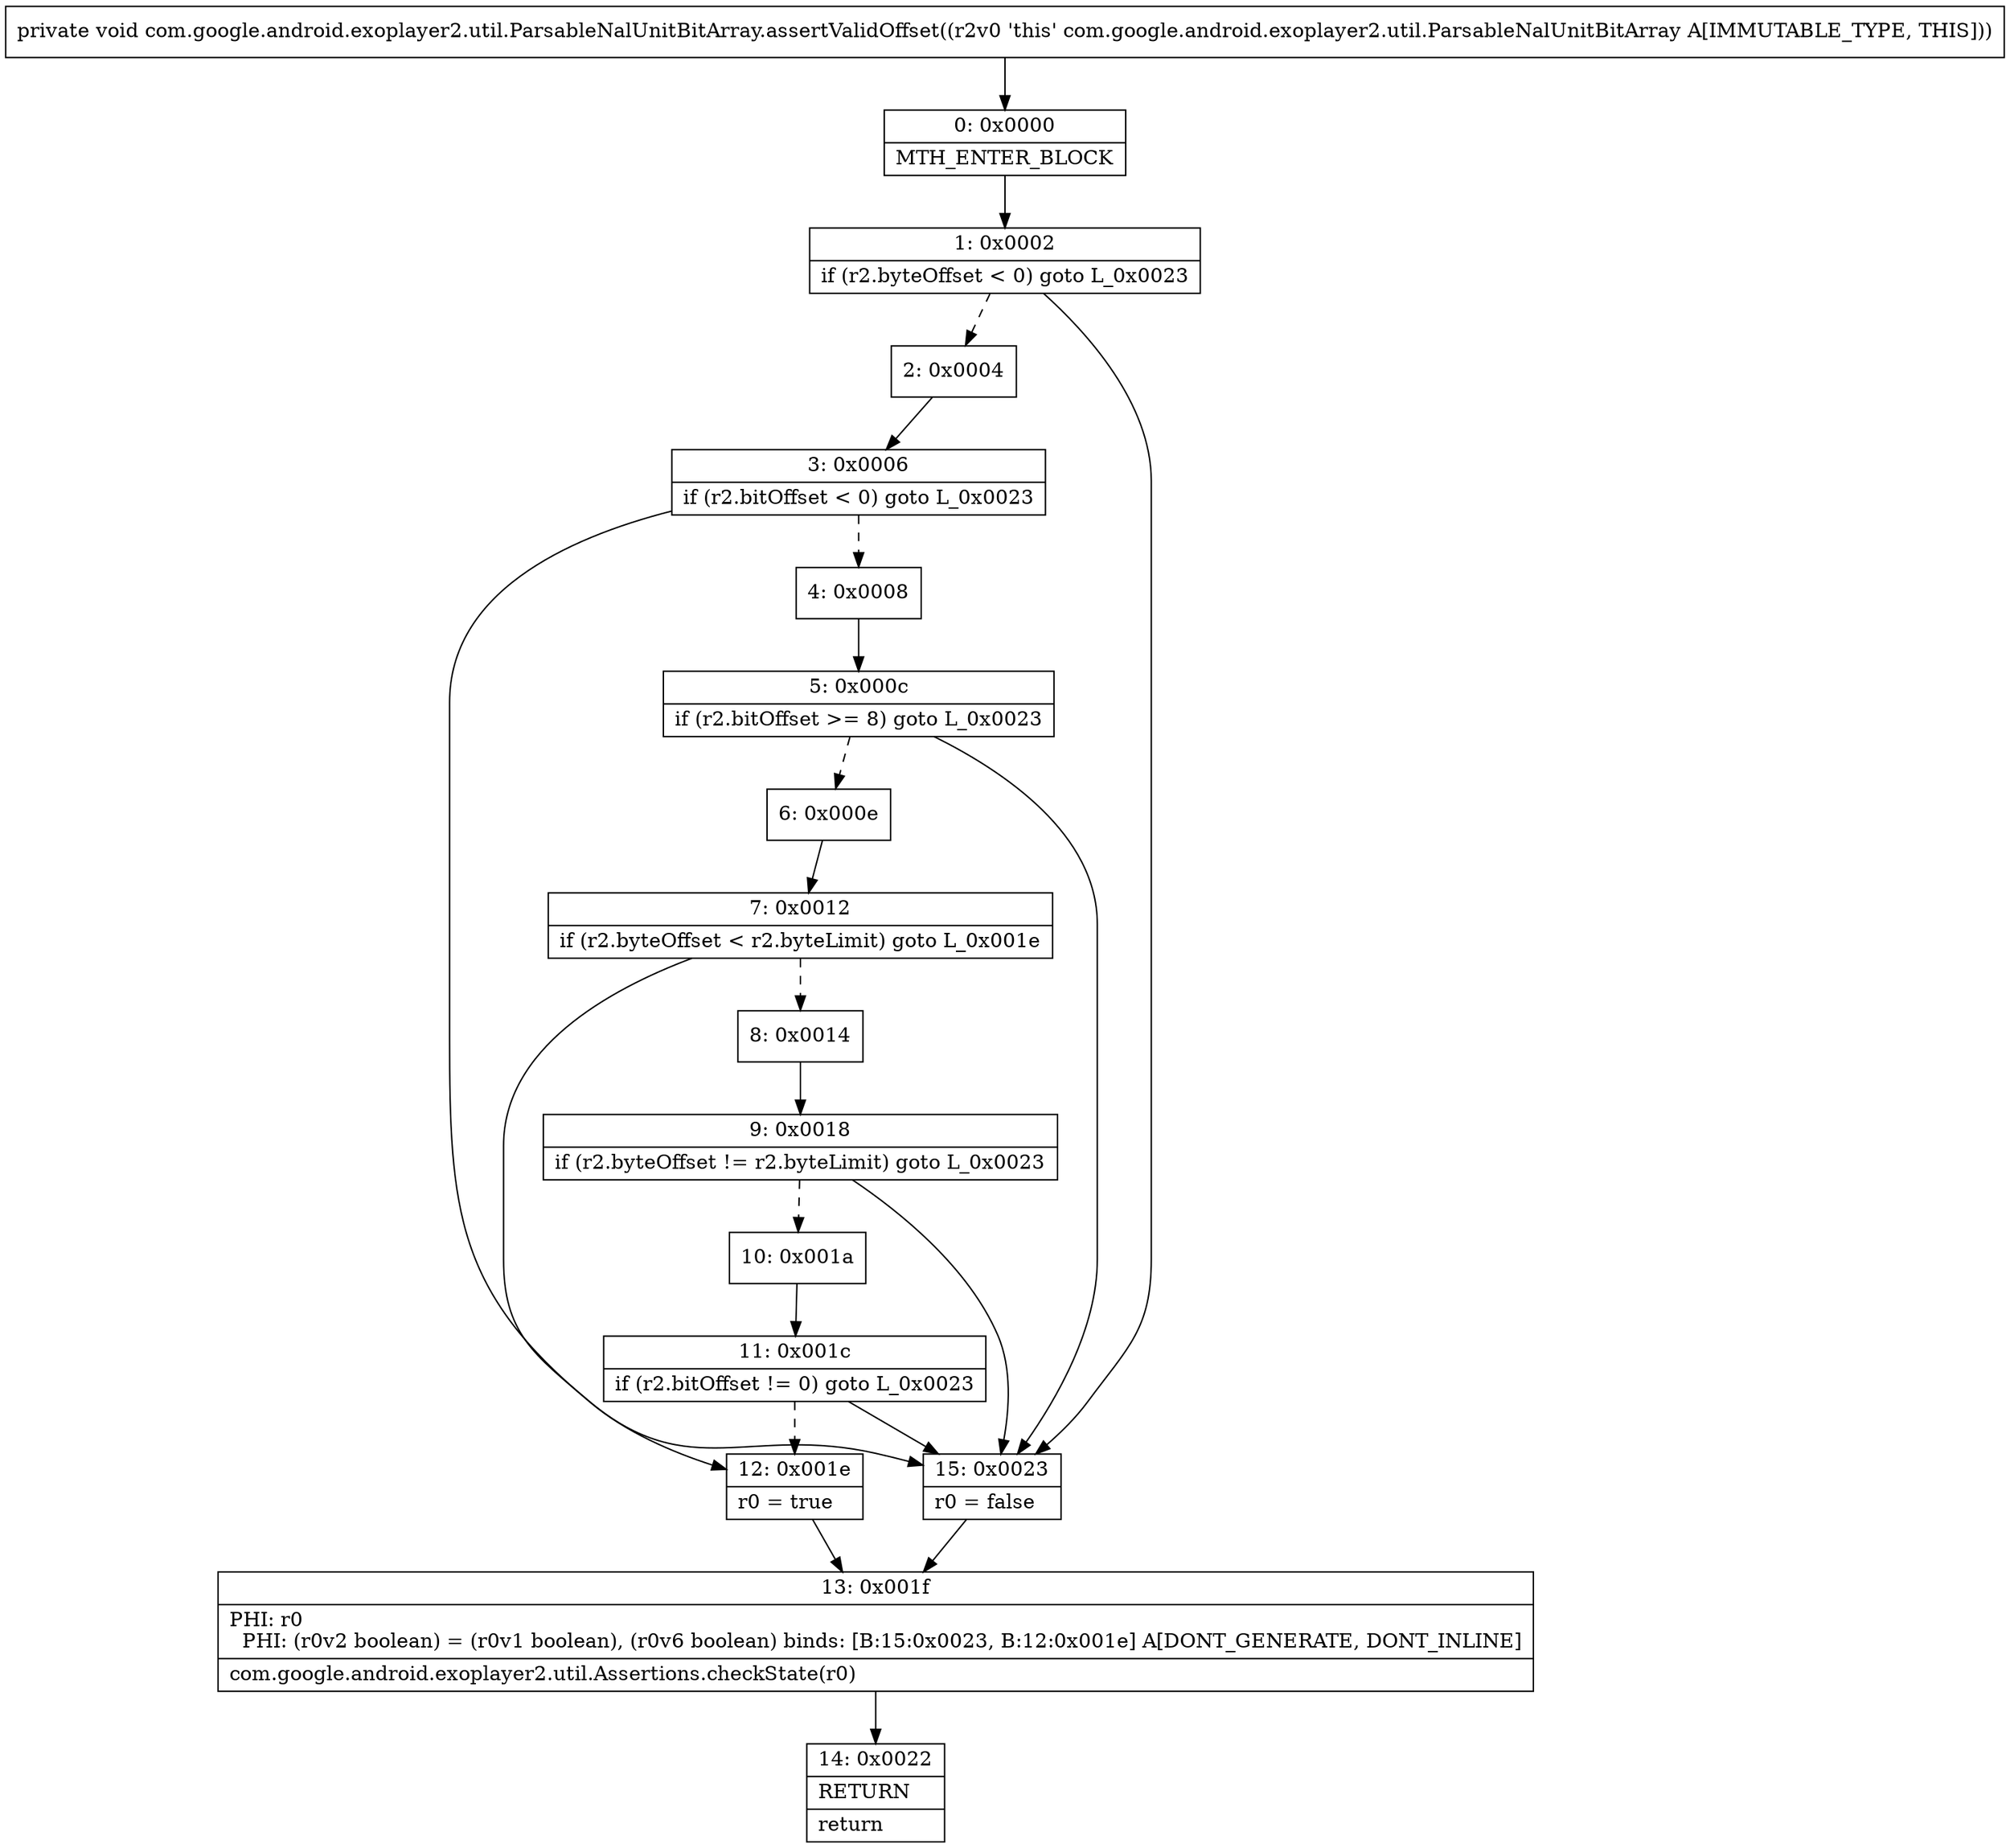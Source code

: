 digraph "CFG forcom.google.android.exoplayer2.util.ParsableNalUnitBitArray.assertValidOffset()V" {
Node_0 [shape=record,label="{0\:\ 0x0000|MTH_ENTER_BLOCK\l}"];
Node_1 [shape=record,label="{1\:\ 0x0002|if (r2.byteOffset \< 0) goto L_0x0023\l}"];
Node_2 [shape=record,label="{2\:\ 0x0004}"];
Node_3 [shape=record,label="{3\:\ 0x0006|if (r2.bitOffset \< 0) goto L_0x0023\l}"];
Node_4 [shape=record,label="{4\:\ 0x0008}"];
Node_5 [shape=record,label="{5\:\ 0x000c|if (r2.bitOffset \>= 8) goto L_0x0023\l}"];
Node_6 [shape=record,label="{6\:\ 0x000e}"];
Node_7 [shape=record,label="{7\:\ 0x0012|if (r2.byteOffset \< r2.byteLimit) goto L_0x001e\l}"];
Node_8 [shape=record,label="{8\:\ 0x0014}"];
Node_9 [shape=record,label="{9\:\ 0x0018|if (r2.byteOffset != r2.byteLimit) goto L_0x0023\l}"];
Node_10 [shape=record,label="{10\:\ 0x001a}"];
Node_11 [shape=record,label="{11\:\ 0x001c|if (r2.bitOffset != 0) goto L_0x0023\l}"];
Node_12 [shape=record,label="{12\:\ 0x001e|r0 = true\l}"];
Node_13 [shape=record,label="{13\:\ 0x001f|PHI: r0 \l  PHI: (r0v2 boolean) = (r0v1 boolean), (r0v6 boolean) binds: [B:15:0x0023, B:12:0x001e] A[DONT_GENERATE, DONT_INLINE]\l|com.google.android.exoplayer2.util.Assertions.checkState(r0)\l}"];
Node_14 [shape=record,label="{14\:\ 0x0022|RETURN\l|return\l}"];
Node_15 [shape=record,label="{15\:\ 0x0023|r0 = false\l}"];
MethodNode[shape=record,label="{private void com.google.android.exoplayer2.util.ParsableNalUnitBitArray.assertValidOffset((r2v0 'this' com.google.android.exoplayer2.util.ParsableNalUnitBitArray A[IMMUTABLE_TYPE, THIS])) }"];
MethodNode -> Node_0;
Node_0 -> Node_1;
Node_1 -> Node_2[style=dashed];
Node_1 -> Node_15;
Node_2 -> Node_3;
Node_3 -> Node_4[style=dashed];
Node_3 -> Node_15;
Node_4 -> Node_5;
Node_5 -> Node_6[style=dashed];
Node_5 -> Node_15;
Node_6 -> Node_7;
Node_7 -> Node_8[style=dashed];
Node_7 -> Node_12;
Node_8 -> Node_9;
Node_9 -> Node_10[style=dashed];
Node_9 -> Node_15;
Node_10 -> Node_11;
Node_11 -> Node_12[style=dashed];
Node_11 -> Node_15;
Node_12 -> Node_13;
Node_13 -> Node_14;
Node_15 -> Node_13;
}

